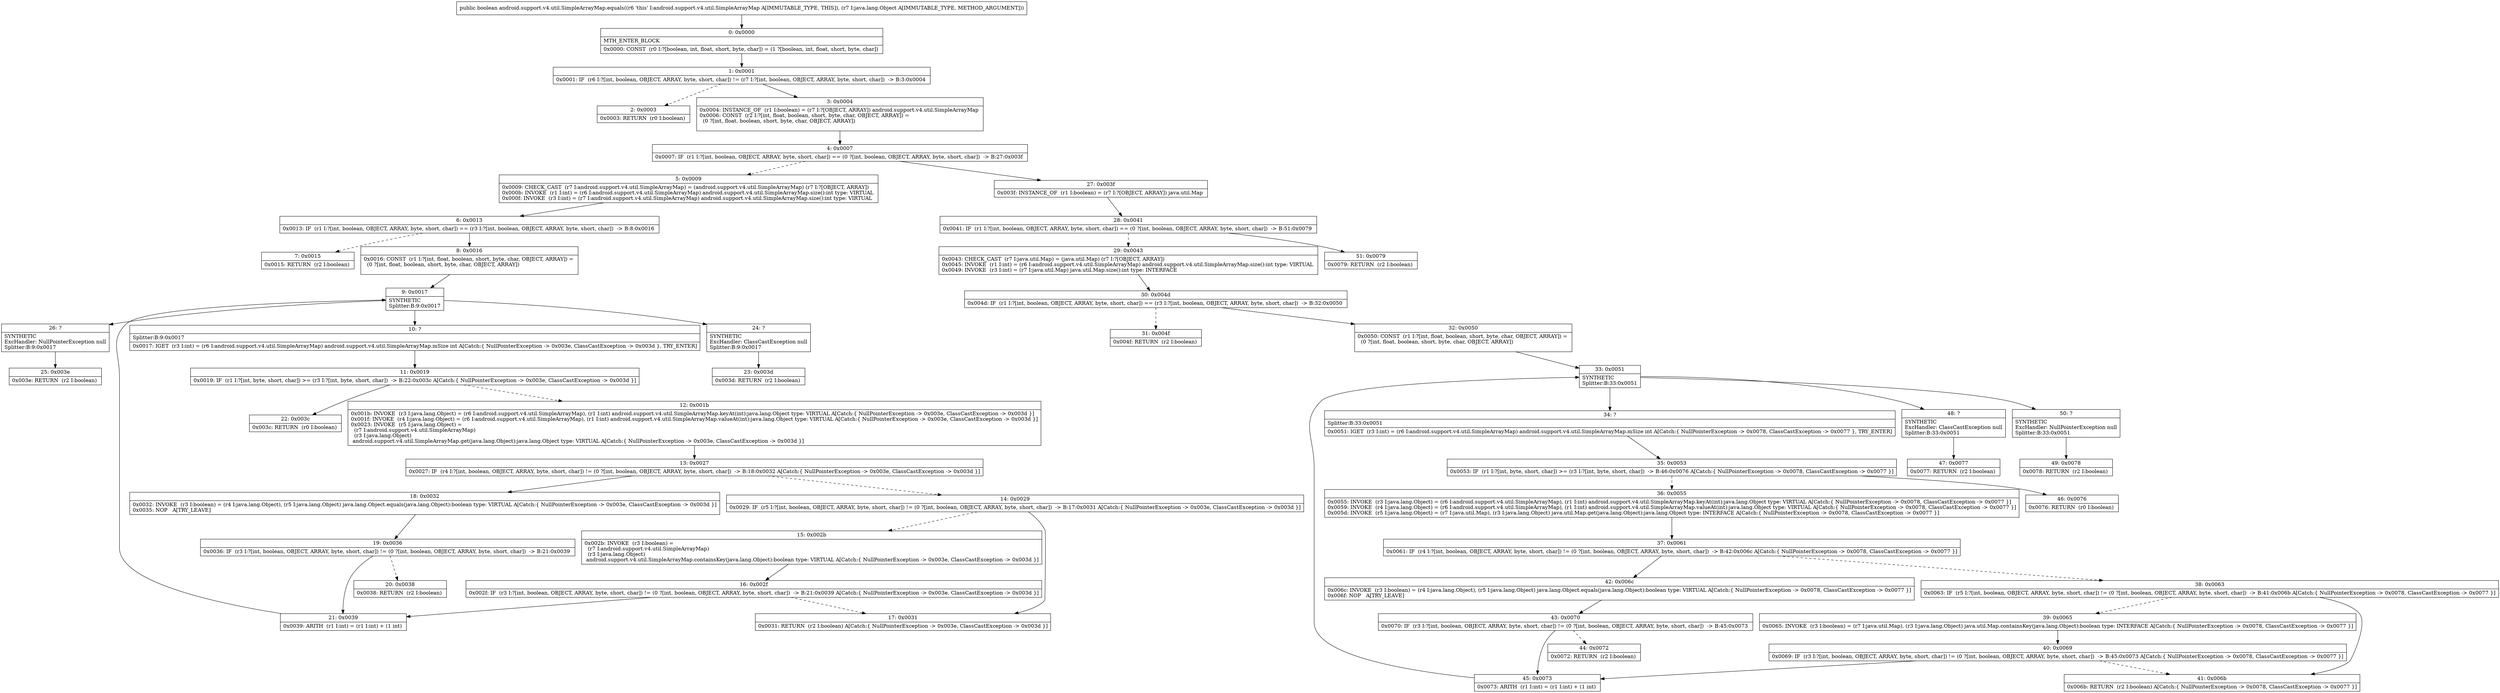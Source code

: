 digraph "CFG forandroid.support.v4.util.SimpleArrayMap.equals(Ljava\/lang\/Object;)Z" {
Node_0 [shape=record,label="{0\:\ 0x0000|MTH_ENTER_BLOCK\l|0x0000: CONST  (r0 I:?[boolean, int, float, short, byte, char]) = (1 ?[boolean, int, float, short, byte, char]) \l}"];
Node_1 [shape=record,label="{1\:\ 0x0001|0x0001: IF  (r6 I:?[int, boolean, OBJECT, ARRAY, byte, short, char]) != (r7 I:?[int, boolean, OBJECT, ARRAY, byte, short, char])  \-\> B:3:0x0004 \l}"];
Node_2 [shape=record,label="{2\:\ 0x0003|0x0003: RETURN  (r0 I:boolean) \l}"];
Node_3 [shape=record,label="{3\:\ 0x0004|0x0004: INSTANCE_OF  (r1 I:boolean) = (r7 I:?[OBJECT, ARRAY]) android.support.v4.util.SimpleArrayMap \l0x0006: CONST  (r2 I:?[int, float, boolean, short, byte, char, OBJECT, ARRAY]) = \l  (0 ?[int, float, boolean, short, byte, char, OBJECT, ARRAY])\l \l}"];
Node_4 [shape=record,label="{4\:\ 0x0007|0x0007: IF  (r1 I:?[int, boolean, OBJECT, ARRAY, byte, short, char]) == (0 ?[int, boolean, OBJECT, ARRAY, byte, short, char])  \-\> B:27:0x003f \l}"];
Node_5 [shape=record,label="{5\:\ 0x0009|0x0009: CHECK_CAST  (r7 I:android.support.v4.util.SimpleArrayMap) = (android.support.v4.util.SimpleArrayMap) (r7 I:?[OBJECT, ARRAY]) \l0x000b: INVOKE  (r1 I:int) = (r6 I:android.support.v4.util.SimpleArrayMap) android.support.v4.util.SimpleArrayMap.size():int type: VIRTUAL \l0x000f: INVOKE  (r3 I:int) = (r7 I:android.support.v4.util.SimpleArrayMap) android.support.v4.util.SimpleArrayMap.size():int type: VIRTUAL \l}"];
Node_6 [shape=record,label="{6\:\ 0x0013|0x0013: IF  (r1 I:?[int, boolean, OBJECT, ARRAY, byte, short, char]) == (r3 I:?[int, boolean, OBJECT, ARRAY, byte, short, char])  \-\> B:8:0x0016 \l}"];
Node_7 [shape=record,label="{7\:\ 0x0015|0x0015: RETURN  (r2 I:boolean) \l}"];
Node_8 [shape=record,label="{8\:\ 0x0016|0x0016: CONST  (r1 I:?[int, float, boolean, short, byte, char, OBJECT, ARRAY]) = \l  (0 ?[int, float, boolean, short, byte, char, OBJECT, ARRAY])\l \l}"];
Node_9 [shape=record,label="{9\:\ 0x0017|SYNTHETIC\lSplitter:B:9:0x0017\l}"];
Node_10 [shape=record,label="{10\:\ ?|Splitter:B:9:0x0017\l|0x0017: IGET  (r3 I:int) = (r6 I:android.support.v4.util.SimpleArrayMap) android.support.v4.util.SimpleArrayMap.mSize int A[Catch:\{ NullPointerException \-\> 0x003e, ClassCastException \-\> 0x003d \}, TRY_ENTER]\l}"];
Node_11 [shape=record,label="{11\:\ 0x0019|0x0019: IF  (r1 I:?[int, byte, short, char]) \>= (r3 I:?[int, byte, short, char])  \-\> B:22:0x003c A[Catch:\{ NullPointerException \-\> 0x003e, ClassCastException \-\> 0x003d \}]\l}"];
Node_12 [shape=record,label="{12\:\ 0x001b|0x001b: INVOKE  (r3 I:java.lang.Object) = (r6 I:android.support.v4.util.SimpleArrayMap), (r1 I:int) android.support.v4.util.SimpleArrayMap.keyAt(int):java.lang.Object type: VIRTUAL A[Catch:\{ NullPointerException \-\> 0x003e, ClassCastException \-\> 0x003d \}]\l0x001f: INVOKE  (r4 I:java.lang.Object) = (r6 I:android.support.v4.util.SimpleArrayMap), (r1 I:int) android.support.v4.util.SimpleArrayMap.valueAt(int):java.lang.Object type: VIRTUAL A[Catch:\{ NullPointerException \-\> 0x003e, ClassCastException \-\> 0x003d \}]\l0x0023: INVOKE  (r5 I:java.lang.Object) = \l  (r7 I:android.support.v4.util.SimpleArrayMap)\l  (r3 I:java.lang.Object)\l android.support.v4.util.SimpleArrayMap.get(java.lang.Object):java.lang.Object type: VIRTUAL A[Catch:\{ NullPointerException \-\> 0x003e, ClassCastException \-\> 0x003d \}]\l}"];
Node_13 [shape=record,label="{13\:\ 0x0027|0x0027: IF  (r4 I:?[int, boolean, OBJECT, ARRAY, byte, short, char]) != (0 ?[int, boolean, OBJECT, ARRAY, byte, short, char])  \-\> B:18:0x0032 A[Catch:\{ NullPointerException \-\> 0x003e, ClassCastException \-\> 0x003d \}]\l}"];
Node_14 [shape=record,label="{14\:\ 0x0029|0x0029: IF  (r5 I:?[int, boolean, OBJECT, ARRAY, byte, short, char]) != (0 ?[int, boolean, OBJECT, ARRAY, byte, short, char])  \-\> B:17:0x0031 A[Catch:\{ NullPointerException \-\> 0x003e, ClassCastException \-\> 0x003d \}]\l}"];
Node_15 [shape=record,label="{15\:\ 0x002b|0x002b: INVOKE  (r3 I:boolean) = \l  (r7 I:android.support.v4.util.SimpleArrayMap)\l  (r3 I:java.lang.Object)\l android.support.v4.util.SimpleArrayMap.containsKey(java.lang.Object):boolean type: VIRTUAL A[Catch:\{ NullPointerException \-\> 0x003e, ClassCastException \-\> 0x003d \}]\l}"];
Node_16 [shape=record,label="{16\:\ 0x002f|0x002f: IF  (r3 I:?[int, boolean, OBJECT, ARRAY, byte, short, char]) != (0 ?[int, boolean, OBJECT, ARRAY, byte, short, char])  \-\> B:21:0x0039 A[Catch:\{ NullPointerException \-\> 0x003e, ClassCastException \-\> 0x003d \}]\l}"];
Node_17 [shape=record,label="{17\:\ 0x0031|0x0031: RETURN  (r2 I:boolean) A[Catch:\{ NullPointerException \-\> 0x003e, ClassCastException \-\> 0x003d \}]\l}"];
Node_18 [shape=record,label="{18\:\ 0x0032|0x0032: INVOKE  (r3 I:boolean) = (r4 I:java.lang.Object), (r5 I:java.lang.Object) java.lang.Object.equals(java.lang.Object):boolean type: VIRTUAL A[Catch:\{ NullPointerException \-\> 0x003e, ClassCastException \-\> 0x003d \}]\l0x0035: NOP   A[TRY_LEAVE]\l}"];
Node_19 [shape=record,label="{19\:\ 0x0036|0x0036: IF  (r3 I:?[int, boolean, OBJECT, ARRAY, byte, short, char]) != (0 ?[int, boolean, OBJECT, ARRAY, byte, short, char])  \-\> B:21:0x0039 \l}"];
Node_20 [shape=record,label="{20\:\ 0x0038|0x0038: RETURN  (r2 I:boolean) \l}"];
Node_21 [shape=record,label="{21\:\ 0x0039|0x0039: ARITH  (r1 I:int) = (r1 I:int) + (1 int) \l}"];
Node_22 [shape=record,label="{22\:\ 0x003c|0x003c: RETURN  (r0 I:boolean) \l}"];
Node_23 [shape=record,label="{23\:\ 0x003d|0x003d: RETURN  (r2 I:boolean) \l}"];
Node_24 [shape=record,label="{24\:\ ?|SYNTHETIC\lExcHandler: ClassCastException null\lSplitter:B:9:0x0017\l}"];
Node_25 [shape=record,label="{25\:\ 0x003e|0x003e: RETURN  (r2 I:boolean) \l}"];
Node_26 [shape=record,label="{26\:\ ?|SYNTHETIC\lExcHandler: NullPointerException null\lSplitter:B:9:0x0017\l}"];
Node_27 [shape=record,label="{27\:\ 0x003f|0x003f: INSTANCE_OF  (r1 I:boolean) = (r7 I:?[OBJECT, ARRAY]) java.util.Map \l}"];
Node_28 [shape=record,label="{28\:\ 0x0041|0x0041: IF  (r1 I:?[int, boolean, OBJECT, ARRAY, byte, short, char]) == (0 ?[int, boolean, OBJECT, ARRAY, byte, short, char])  \-\> B:51:0x0079 \l}"];
Node_29 [shape=record,label="{29\:\ 0x0043|0x0043: CHECK_CAST  (r7 I:java.util.Map) = (java.util.Map) (r7 I:?[OBJECT, ARRAY]) \l0x0045: INVOKE  (r1 I:int) = (r6 I:android.support.v4.util.SimpleArrayMap) android.support.v4.util.SimpleArrayMap.size():int type: VIRTUAL \l0x0049: INVOKE  (r3 I:int) = (r7 I:java.util.Map) java.util.Map.size():int type: INTERFACE \l}"];
Node_30 [shape=record,label="{30\:\ 0x004d|0x004d: IF  (r1 I:?[int, boolean, OBJECT, ARRAY, byte, short, char]) == (r3 I:?[int, boolean, OBJECT, ARRAY, byte, short, char])  \-\> B:32:0x0050 \l}"];
Node_31 [shape=record,label="{31\:\ 0x004f|0x004f: RETURN  (r2 I:boolean) \l}"];
Node_32 [shape=record,label="{32\:\ 0x0050|0x0050: CONST  (r1 I:?[int, float, boolean, short, byte, char, OBJECT, ARRAY]) = \l  (0 ?[int, float, boolean, short, byte, char, OBJECT, ARRAY])\l \l}"];
Node_33 [shape=record,label="{33\:\ 0x0051|SYNTHETIC\lSplitter:B:33:0x0051\l}"];
Node_34 [shape=record,label="{34\:\ ?|Splitter:B:33:0x0051\l|0x0051: IGET  (r3 I:int) = (r6 I:android.support.v4.util.SimpleArrayMap) android.support.v4.util.SimpleArrayMap.mSize int A[Catch:\{ NullPointerException \-\> 0x0078, ClassCastException \-\> 0x0077 \}, TRY_ENTER]\l}"];
Node_35 [shape=record,label="{35\:\ 0x0053|0x0053: IF  (r1 I:?[int, byte, short, char]) \>= (r3 I:?[int, byte, short, char])  \-\> B:46:0x0076 A[Catch:\{ NullPointerException \-\> 0x0078, ClassCastException \-\> 0x0077 \}]\l}"];
Node_36 [shape=record,label="{36\:\ 0x0055|0x0055: INVOKE  (r3 I:java.lang.Object) = (r6 I:android.support.v4.util.SimpleArrayMap), (r1 I:int) android.support.v4.util.SimpleArrayMap.keyAt(int):java.lang.Object type: VIRTUAL A[Catch:\{ NullPointerException \-\> 0x0078, ClassCastException \-\> 0x0077 \}]\l0x0059: INVOKE  (r4 I:java.lang.Object) = (r6 I:android.support.v4.util.SimpleArrayMap), (r1 I:int) android.support.v4.util.SimpleArrayMap.valueAt(int):java.lang.Object type: VIRTUAL A[Catch:\{ NullPointerException \-\> 0x0078, ClassCastException \-\> 0x0077 \}]\l0x005d: INVOKE  (r5 I:java.lang.Object) = (r7 I:java.util.Map), (r3 I:java.lang.Object) java.util.Map.get(java.lang.Object):java.lang.Object type: INTERFACE A[Catch:\{ NullPointerException \-\> 0x0078, ClassCastException \-\> 0x0077 \}]\l}"];
Node_37 [shape=record,label="{37\:\ 0x0061|0x0061: IF  (r4 I:?[int, boolean, OBJECT, ARRAY, byte, short, char]) != (0 ?[int, boolean, OBJECT, ARRAY, byte, short, char])  \-\> B:42:0x006c A[Catch:\{ NullPointerException \-\> 0x0078, ClassCastException \-\> 0x0077 \}]\l}"];
Node_38 [shape=record,label="{38\:\ 0x0063|0x0063: IF  (r5 I:?[int, boolean, OBJECT, ARRAY, byte, short, char]) != (0 ?[int, boolean, OBJECT, ARRAY, byte, short, char])  \-\> B:41:0x006b A[Catch:\{ NullPointerException \-\> 0x0078, ClassCastException \-\> 0x0077 \}]\l}"];
Node_39 [shape=record,label="{39\:\ 0x0065|0x0065: INVOKE  (r3 I:boolean) = (r7 I:java.util.Map), (r3 I:java.lang.Object) java.util.Map.containsKey(java.lang.Object):boolean type: INTERFACE A[Catch:\{ NullPointerException \-\> 0x0078, ClassCastException \-\> 0x0077 \}]\l}"];
Node_40 [shape=record,label="{40\:\ 0x0069|0x0069: IF  (r3 I:?[int, boolean, OBJECT, ARRAY, byte, short, char]) != (0 ?[int, boolean, OBJECT, ARRAY, byte, short, char])  \-\> B:45:0x0073 A[Catch:\{ NullPointerException \-\> 0x0078, ClassCastException \-\> 0x0077 \}]\l}"];
Node_41 [shape=record,label="{41\:\ 0x006b|0x006b: RETURN  (r2 I:boolean) A[Catch:\{ NullPointerException \-\> 0x0078, ClassCastException \-\> 0x0077 \}]\l}"];
Node_42 [shape=record,label="{42\:\ 0x006c|0x006c: INVOKE  (r3 I:boolean) = (r4 I:java.lang.Object), (r5 I:java.lang.Object) java.lang.Object.equals(java.lang.Object):boolean type: VIRTUAL A[Catch:\{ NullPointerException \-\> 0x0078, ClassCastException \-\> 0x0077 \}]\l0x006f: NOP   A[TRY_LEAVE]\l}"];
Node_43 [shape=record,label="{43\:\ 0x0070|0x0070: IF  (r3 I:?[int, boolean, OBJECT, ARRAY, byte, short, char]) != (0 ?[int, boolean, OBJECT, ARRAY, byte, short, char])  \-\> B:45:0x0073 \l}"];
Node_44 [shape=record,label="{44\:\ 0x0072|0x0072: RETURN  (r2 I:boolean) \l}"];
Node_45 [shape=record,label="{45\:\ 0x0073|0x0073: ARITH  (r1 I:int) = (r1 I:int) + (1 int) \l}"];
Node_46 [shape=record,label="{46\:\ 0x0076|0x0076: RETURN  (r0 I:boolean) \l}"];
Node_47 [shape=record,label="{47\:\ 0x0077|0x0077: RETURN  (r2 I:boolean) \l}"];
Node_48 [shape=record,label="{48\:\ ?|SYNTHETIC\lExcHandler: ClassCastException null\lSplitter:B:33:0x0051\l}"];
Node_49 [shape=record,label="{49\:\ 0x0078|0x0078: RETURN  (r2 I:boolean) \l}"];
Node_50 [shape=record,label="{50\:\ ?|SYNTHETIC\lExcHandler: NullPointerException null\lSplitter:B:33:0x0051\l}"];
Node_51 [shape=record,label="{51\:\ 0x0079|0x0079: RETURN  (r2 I:boolean) \l}"];
MethodNode[shape=record,label="{public boolean android.support.v4.util.SimpleArrayMap.equals((r6 'this' I:android.support.v4.util.SimpleArrayMap A[IMMUTABLE_TYPE, THIS]), (r7 I:java.lang.Object A[IMMUTABLE_TYPE, METHOD_ARGUMENT])) }"];
MethodNode -> Node_0;
Node_0 -> Node_1;
Node_1 -> Node_2[style=dashed];
Node_1 -> Node_3;
Node_3 -> Node_4;
Node_4 -> Node_5[style=dashed];
Node_4 -> Node_27;
Node_5 -> Node_6;
Node_6 -> Node_7[style=dashed];
Node_6 -> Node_8;
Node_8 -> Node_9;
Node_9 -> Node_10;
Node_9 -> Node_26;
Node_9 -> Node_24;
Node_10 -> Node_11;
Node_11 -> Node_12[style=dashed];
Node_11 -> Node_22;
Node_12 -> Node_13;
Node_13 -> Node_14[style=dashed];
Node_13 -> Node_18;
Node_14 -> Node_15[style=dashed];
Node_14 -> Node_17;
Node_15 -> Node_16;
Node_16 -> Node_17[style=dashed];
Node_16 -> Node_21;
Node_18 -> Node_19;
Node_19 -> Node_20[style=dashed];
Node_19 -> Node_21;
Node_21 -> Node_9;
Node_24 -> Node_23;
Node_26 -> Node_25;
Node_27 -> Node_28;
Node_28 -> Node_29[style=dashed];
Node_28 -> Node_51;
Node_29 -> Node_30;
Node_30 -> Node_31[style=dashed];
Node_30 -> Node_32;
Node_32 -> Node_33;
Node_33 -> Node_34;
Node_33 -> Node_50;
Node_33 -> Node_48;
Node_34 -> Node_35;
Node_35 -> Node_36[style=dashed];
Node_35 -> Node_46;
Node_36 -> Node_37;
Node_37 -> Node_38[style=dashed];
Node_37 -> Node_42;
Node_38 -> Node_39[style=dashed];
Node_38 -> Node_41;
Node_39 -> Node_40;
Node_40 -> Node_41[style=dashed];
Node_40 -> Node_45;
Node_42 -> Node_43;
Node_43 -> Node_44[style=dashed];
Node_43 -> Node_45;
Node_45 -> Node_33;
Node_48 -> Node_47;
Node_50 -> Node_49;
}

